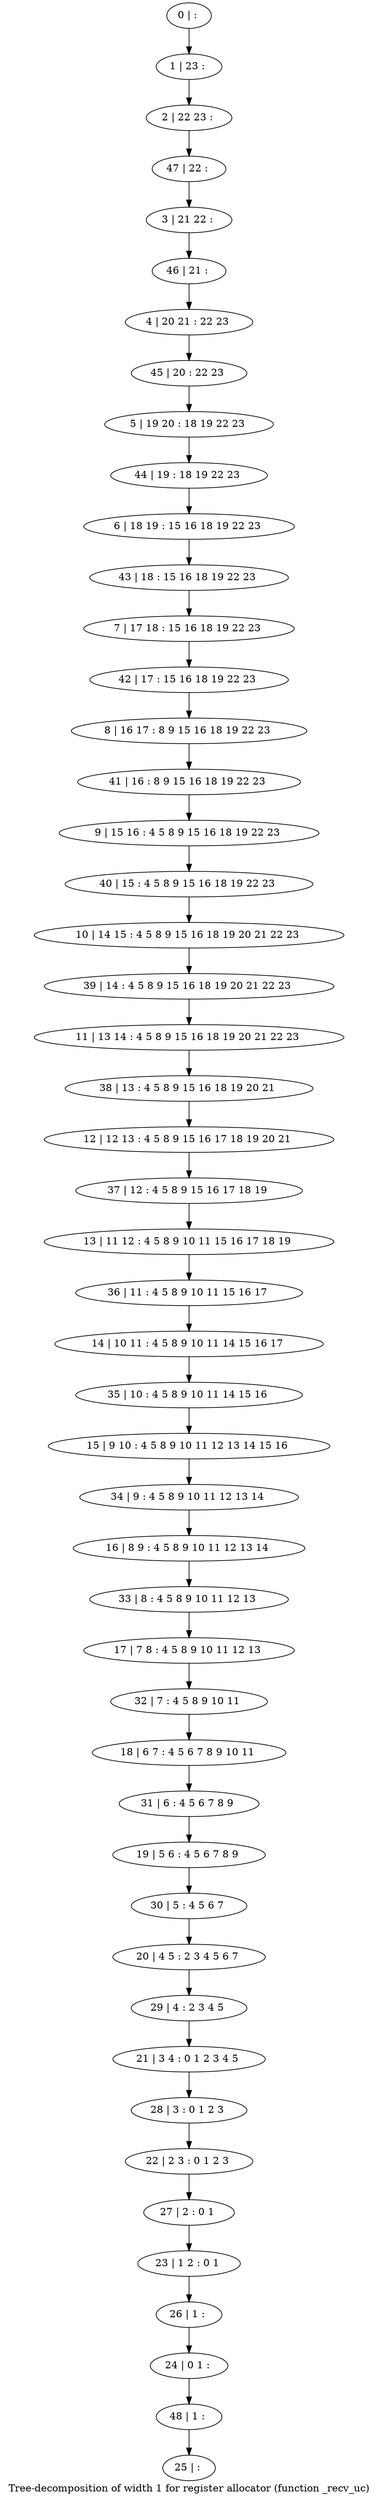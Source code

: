 digraph G {
graph [label="Tree-decomposition of width 1 for register allocator (function _recv_uc)"]
0[label="0 | : "];
1[label="1 | 23 : "];
2[label="2 | 22 23 : "];
3[label="3 | 21 22 : "];
4[label="4 | 20 21 : 22 23 "];
5[label="5 | 19 20 : 18 19 22 23 "];
6[label="6 | 18 19 : 15 16 18 19 22 23 "];
7[label="7 | 17 18 : 15 16 18 19 22 23 "];
8[label="8 | 16 17 : 8 9 15 16 18 19 22 23 "];
9[label="9 | 15 16 : 4 5 8 9 15 16 18 19 22 23 "];
10[label="10 | 14 15 : 4 5 8 9 15 16 18 19 20 21 22 23 "];
11[label="11 | 13 14 : 4 5 8 9 15 16 18 19 20 21 22 23 "];
12[label="12 | 12 13 : 4 5 8 9 15 16 17 18 19 20 21 "];
13[label="13 | 11 12 : 4 5 8 9 10 11 15 16 17 18 19 "];
14[label="14 | 10 11 : 4 5 8 9 10 11 14 15 16 17 "];
15[label="15 | 9 10 : 4 5 8 9 10 11 12 13 14 15 16 "];
16[label="16 | 8 9 : 4 5 8 9 10 11 12 13 14 "];
17[label="17 | 7 8 : 4 5 8 9 10 11 12 13 "];
18[label="18 | 6 7 : 4 5 6 7 8 9 10 11 "];
19[label="19 | 5 6 : 4 5 6 7 8 9 "];
20[label="20 | 4 5 : 2 3 4 5 6 7 "];
21[label="21 | 3 4 : 0 1 2 3 4 5 "];
22[label="22 | 2 3 : 0 1 2 3 "];
23[label="23 | 1 2 : 0 1 "];
24[label="24 | 0 1 : "];
25[label="25 | : "];
26[label="26 | 1 : "];
27[label="27 | 2 : 0 1 "];
28[label="28 | 3 : 0 1 2 3 "];
29[label="29 | 4 : 2 3 4 5 "];
30[label="30 | 5 : 4 5 6 7 "];
31[label="31 | 6 : 4 5 6 7 8 9 "];
32[label="32 | 7 : 4 5 8 9 10 11 "];
33[label="33 | 8 : 4 5 8 9 10 11 12 13 "];
34[label="34 | 9 : 4 5 8 9 10 11 12 13 14 "];
35[label="35 | 10 : 4 5 8 9 10 11 14 15 16 "];
36[label="36 | 11 : 4 5 8 9 10 11 15 16 17 "];
37[label="37 | 12 : 4 5 8 9 15 16 17 18 19 "];
38[label="38 | 13 : 4 5 8 9 15 16 18 19 20 21 "];
39[label="39 | 14 : 4 5 8 9 15 16 18 19 20 21 22 23 "];
40[label="40 | 15 : 4 5 8 9 15 16 18 19 22 23 "];
41[label="41 | 16 : 8 9 15 16 18 19 22 23 "];
42[label="42 | 17 : 15 16 18 19 22 23 "];
43[label="43 | 18 : 15 16 18 19 22 23 "];
44[label="44 | 19 : 18 19 22 23 "];
45[label="45 | 20 : 22 23 "];
46[label="46 | 21 : "];
47[label="47 | 22 : "];
48[label="48 | 1 : "];
0->1 ;
1->2 ;
26->24 ;
23->26 ;
27->23 ;
22->27 ;
28->22 ;
21->28 ;
29->21 ;
20->29 ;
30->20 ;
19->30 ;
31->19 ;
18->31 ;
32->18 ;
17->32 ;
33->17 ;
16->33 ;
34->16 ;
15->34 ;
35->15 ;
14->35 ;
36->14 ;
13->36 ;
37->13 ;
12->37 ;
38->12 ;
11->38 ;
39->11 ;
10->39 ;
40->10 ;
9->40 ;
41->9 ;
8->41 ;
42->8 ;
7->42 ;
43->7 ;
6->43 ;
44->6 ;
5->44 ;
45->5 ;
4->45 ;
46->4 ;
3->46 ;
47->3 ;
2->47 ;
48->25 ;
24->48 ;
}
